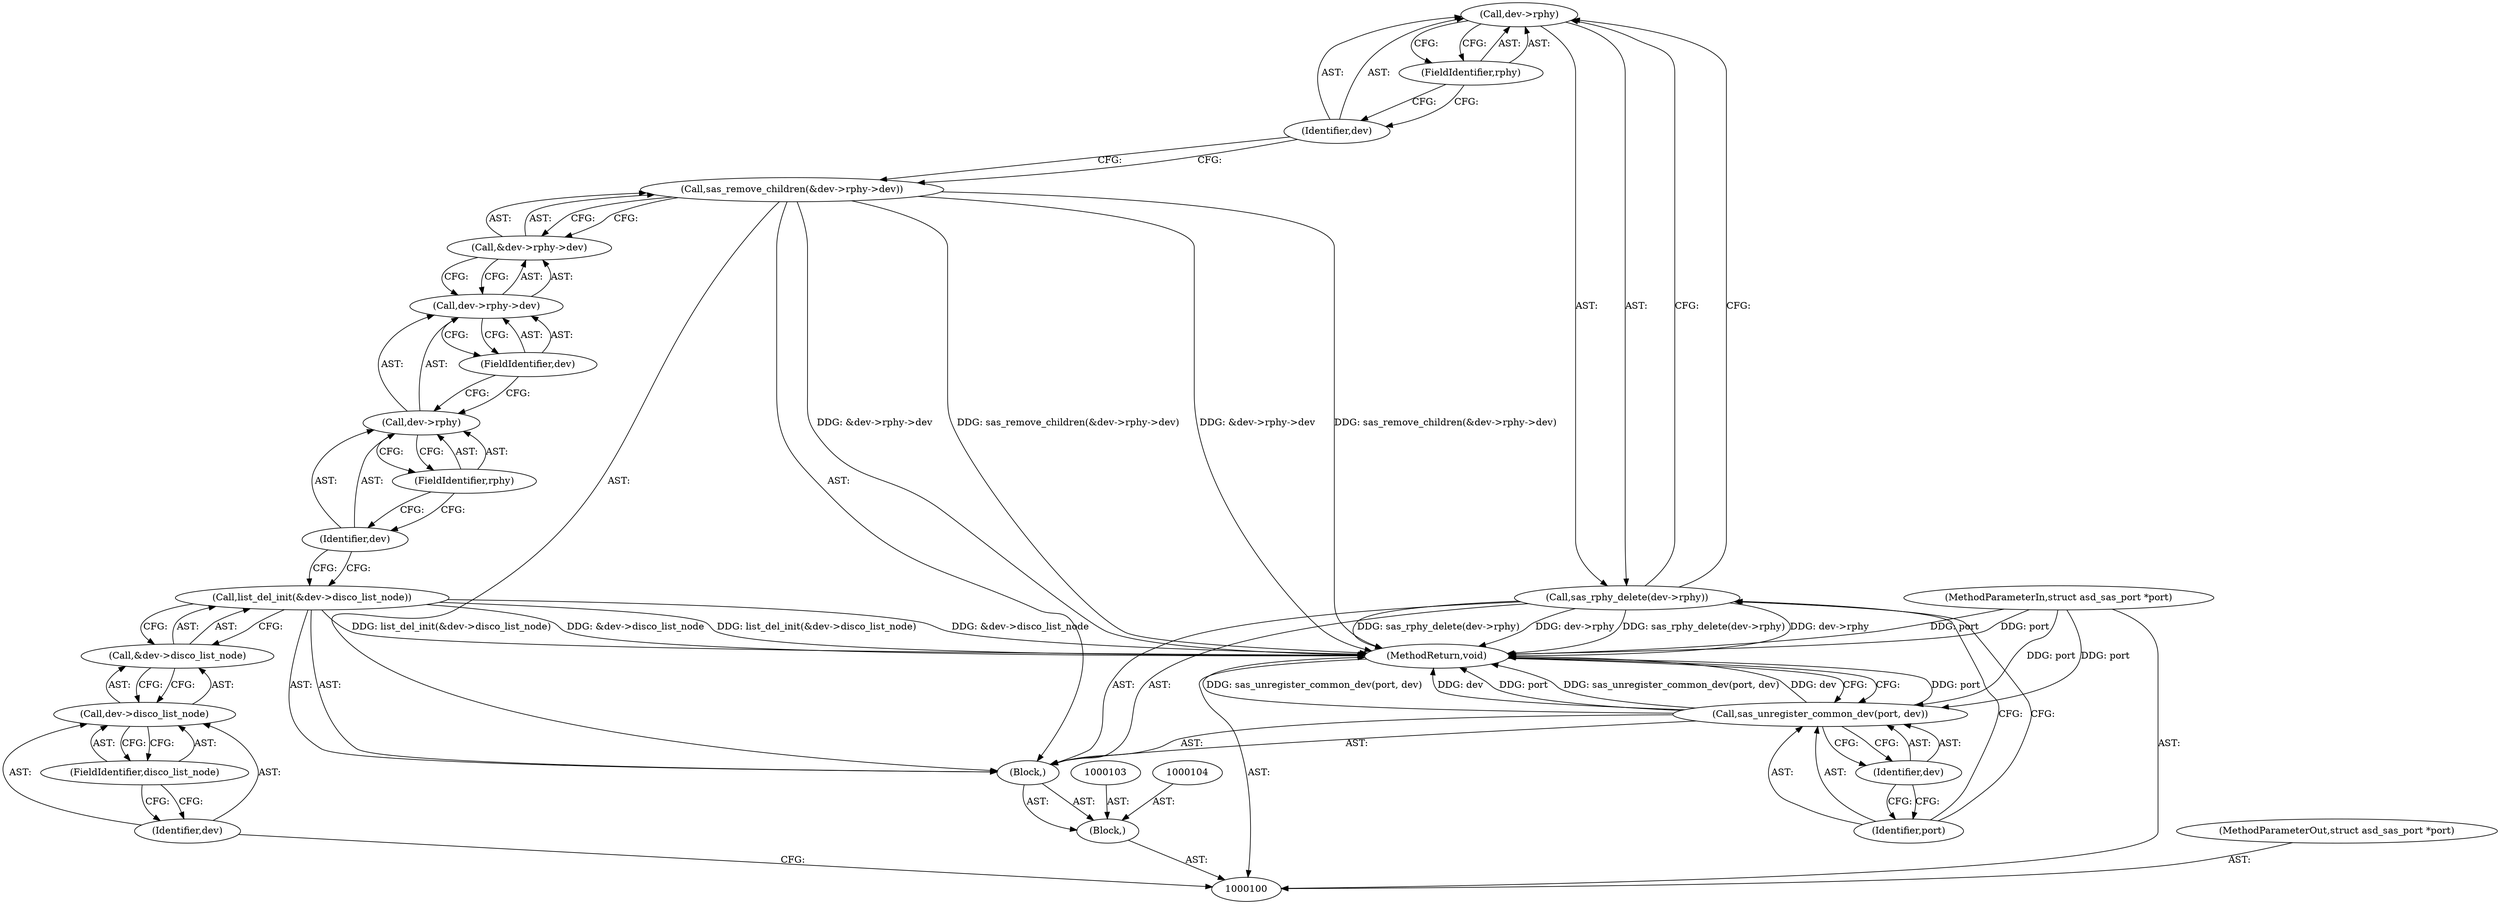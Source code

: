 digraph "0_linux_0558f33c06bb910e2879e355192227a8e8f0219d_0" {
"1000119" [label="(Call,dev->rphy)"];
"1000120" [label="(Identifier,dev)"];
"1000118" [label="(Call,sas_rphy_delete(dev->rphy))"];
"1000121" [label="(FieldIdentifier,rphy)"];
"1000122" [label="(Call,sas_unregister_common_dev(port, dev))"];
"1000123" [label="(Identifier,port)"];
"1000124" [label="(Identifier,dev)"];
"1000125" [label="(MethodReturn,void)"];
"1000101" [label="(MethodParameterIn,struct asd_sas_port *port)"];
"1000156" [label="(MethodParameterOut,struct asd_sas_port *port)"];
"1000102" [label="(Block,)"];
"1000105" [label="(Block,)"];
"1000107" [label="(Call,&dev->disco_list_node)"];
"1000108" [label="(Call,dev->disco_list_node)"];
"1000109" [label="(Identifier,dev)"];
"1000110" [label="(FieldIdentifier,disco_list_node)"];
"1000106" [label="(Call,list_del_init(&dev->disco_list_node))"];
"1000111" [label="(Call,sas_remove_children(&dev->rphy->dev))"];
"1000112" [label="(Call,&dev->rphy->dev)"];
"1000113" [label="(Call,dev->rphy->dev)"];
"1000114" [label="(Call,dev->rphy)"];
"1000115" [label="(Identifier,dev)"];
"1000116" [label="(FieldIdentifier,rphy)"];
"1000117" [label="(FieldIdentifier,dev)"];
"1000119" -> "1000118"  [label="AST: "];
"1000119" -> "1000121"  [label="CFG: "];
"1000120" -> "1000119"  [label="AST: "];
"1000121" -> "1000119"  [label="AST: "];
"1000118" -> "1000119"  [label="CFG: "];
"1000120" -> "1000119"  [label="AST: "];
"1000120" -> "1000111"  [label="CFG: "];
"1000121" -> "1000120"  [label="CFG: "];
"1000118" -> "1000105"  [label="AST: "];
"1000118" -> "1000119"  [label="CFG: "];
"1000119" -> "1000118"  [label="AST: "];
"1000123" -> "1000118"  [label="CFG: "];
"1000118" -> "1000125"  [label="DDG: sas_rphy_delete(dev->rphy)"];
"1000118" -> "1000125"  [label="DDG: dev->rphy"];
"1000121" -> "1000119"  [label="AST: "];
"1000121" -> "1000120"  [label="CFG: "];
"1000119" -> "1000121"  [label="CFG: "];
"1000122" -> "1000105"  [label="AST: "];
"1000122" -> "1000124"  [label="CFG: "];
"1000123" -> "1000122"  [label="AST: "];
"1000124" -> "1000122"  [label="AST: "];
"1000125" -> "1000122"  [label="CFG: "];
"1000122" -> "1000125"  [label="DDG: port"];
"1000122" -> "1000125"  [label="DDG: sas_unregister_common_dev(port, dev)"];
"1000122" -> "1000125"  [label="DDG: dev"];
"1000101" -> "1000122"  [label="DDG: port"];
"1000123" -> "1000122"  [label="AST: "];
"1000123" -> "1000118"  [label="CFG: "];
"1000124" -> "1000123"  [label="CFG: "];
"1000124" -> "1000122"  [label="AST: "];
"1000124" -> "1000123"  [label="CFG: "];
"1000122" -> "1000124"  [label="CFG: "];
"1000125" -> "1000100"  [label="AST: "];
"1000125" -> "1000122"  [label="CFG: "];
"1000106" -> "1000125"  [label="DDG: &dev->disco_list_node"];
"1000106" -> "1000125"  [label="DDG: list_del_init(&dev->disco_list_node)"];
"1000122" -> "1000125"  [label="DDG: port"];
"1000122" -> "1000125"  [label="DDG: sas_unregister_common_dev(port, dev)"];
"1000122" -> "1000125"  [label="DDG: dev"];
"1000118" -> "1000125"  [label="DDG: sas_rphy_delete(dev->rphy)"];
"1000118" -> "1000125"  [label="DDG: dev->rphy"];
"1000111" -> "1000125"  [label="DDG: &dev->rphy->dev"];
"1000111" -> "1000125"  [label="DDG: sas_remove_children(&dev->rphy->dev)"];
"1000101" -> "1000125"  [label="DDG: port"];
"1000101" -> "1000100"  [label="AST: "];
"1000101" -> "1000125"  [label="DDG: port"];
"1000101" -> "1000122"  [label="DDG: port"];
"1000156" -> "1000100"  [label="AST: "];
"1000102" -> "1000100"  [label="AST: "];
"1000103" -> "1000102"  [label="AST: "];
"1000104" -> "1000102"  [label="AST: "];
"1000105" -> "1000102"  [label="AST: "];
"1000105" -> "1000102"  [label="AST: "];
"1000106" -> "1000105"  [label="AST: "];
"1000111" -> "1000105"  [label="AST: "];
"1000118" -> "1000105"  [label="AST: "];
"1000122" -> "1000105"  [label="AST: "];
"1000107" -> "1000106"  [label="AST: "];
"1000107" -> "1000108"  [label="CFG: "];
"1000108" -> "1000107"  [label="AST: "];
"1000106" -> "1000107"  [label="CFG: "];
"1000108" -> "1000107"  [label="AST: "];
"1000108" -> "1000110"  [label="CFG: "];
"1000109" -> "1000108"  [label="AST: "];
"1000110" -> "1000108"  [label="AST: "];
"1000107" -> "1000108"  [label="CFG: "];
"1000109" -> "1000108"  [label="AST: "];
"1000109" -> "1000100"  [label="CFG: "];
"1000110" -> "1000109"  [label="CFG: "];
"1000110" -> "1000108"  [label="AST: "];
"1000110" -> "1000109"  [label="CFG: "];
"1000108" -> "1000110"  [label="CFG: "];
"1000106" -> "1000105"  [label="AST: "];
"1000106" -> "1000107"  [label="CFG: "];
"1000107" -> "1000106"  [label="AST: "];
"1000115" -> "1000106"  [label="CFG: "];
"1000106" -> "1000125"  [label="DDG: &dev->disco_list_node"];
"1000106" -> "1000125"  [label="DDG: list_del_init(&dev->disco_list_node)"];
"1000111" -> "1000105"  [label="AST: "];
"1000111" -> "1000112"  [label="CFG: "];
"1000112" -> "1000111"  [label="AST: "];
"1000120" -> "1000111"  [label="CFG: "];
"1000111" -> "1000125"  [label="DDG: &dev->rphy->dev"];
"1000111" -> "1000125"  [label="DDG: sas_remove_children(&dev->rphy->dev)"];
"1000112" -> "1000111"  [label="AST: "];
"1000112" -> "1000113"  [label="CFG: "];
"1000113" -> "1000112"  [label="AST: "];
"1000111" -> "1000112"  [label="CFG: "];
"1000113" -> "1000112"  [label="AST: "];
"1000113" -> "1000117"  [label="CFG: "];
"1000114" -> "1000113"  [label="AST: "];
"1000117" -> "1000113"  [label="AST: "];
"1000112" -> "1000113"  [label="CFG: "];
"1000114" -> "1000113"  [label="AST: "];
"1000114" -> "1000116"  [label="CFG: "];
"1000115" -> "1000114"  [label="AST: "];
"1000116" -> "1000114"  [label="AST: "];
"1000117" -> "1000114"  [label="CFG: "];
"1000115" -> "1000114"  [label="AST: "];
"1000115" -> "1000106"  [label="CFG: "];
"1000116" -> "1000115"  [label="CFG: "];
"1000116" -> "1000114"  [label="AST: "];
"1000116" -> "1000115"  [label="CFG: "];
"1000114" -> "1000116"  [label="CFG: "];
"1000117" -> "1000113"  [label="AST: "];
"1000117" -> "1000114"  [label="CFG: "];
"1000113" -> "1000117"  [label="CFG: "];
}
